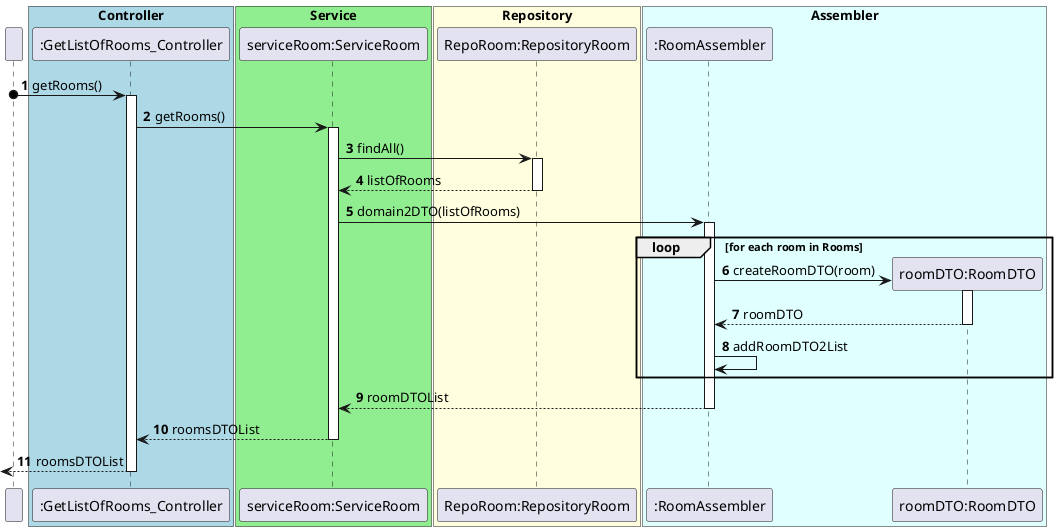 @startuml
'https://plantuml.com/sequence-diagram
!pragma layout smetana

participant " " as User

box "Controller" #LightBlue
participant ":GetListOfRooms_Controller" as GetListOfRoomsController
end box

box "Service" #LightGreen
participant "serviceRoom:ServiceRoom" as Service
end box

box "Repository" #LightYellow
participant "RepoRoom:RepositoryRoom" as RepositoryRoom
end box

box "Assembler" #LightCyan

participant ":RoomAssembler" as RoomAssembler

participant "roomDTO:RoomDTO" as RoomDTO

end box
autonumber

User o-> GetListOfRoomsController: getRooms()

activate GetListOfRoomsController

GetListOfRoomsController -> Service: getRooms()

activate Service

Service -> RepositoryRoom: findAll()

activate RepositoryRoom

RepositoryRoom --> Service: listOfRooms

deactivate RepositoryRoom

Service -> RoomAssembler: domain2DTO(listOfRooms)

loop  for each room in Rooms
create RoomDTO
activate RoomAssembler
RoomAssembler -> RoomDTO: createRoomDTO(room)
activate RoomDTO
RoomDTO --> RoomAssembler: roomDTO
deactivate RoomDTO
RoomAssembler -> RoomAssembler : addRoomDTO2List
end

RoomAssembler --> Service: roomDTOList
deactivate RoomAssembler



Service --> GetListOfRoomsController: roomsDTOList

deactivate Service

<-- GetListOfRoomsController :roomsDTOList

deactivate GetListOfRoomsController


@enduml